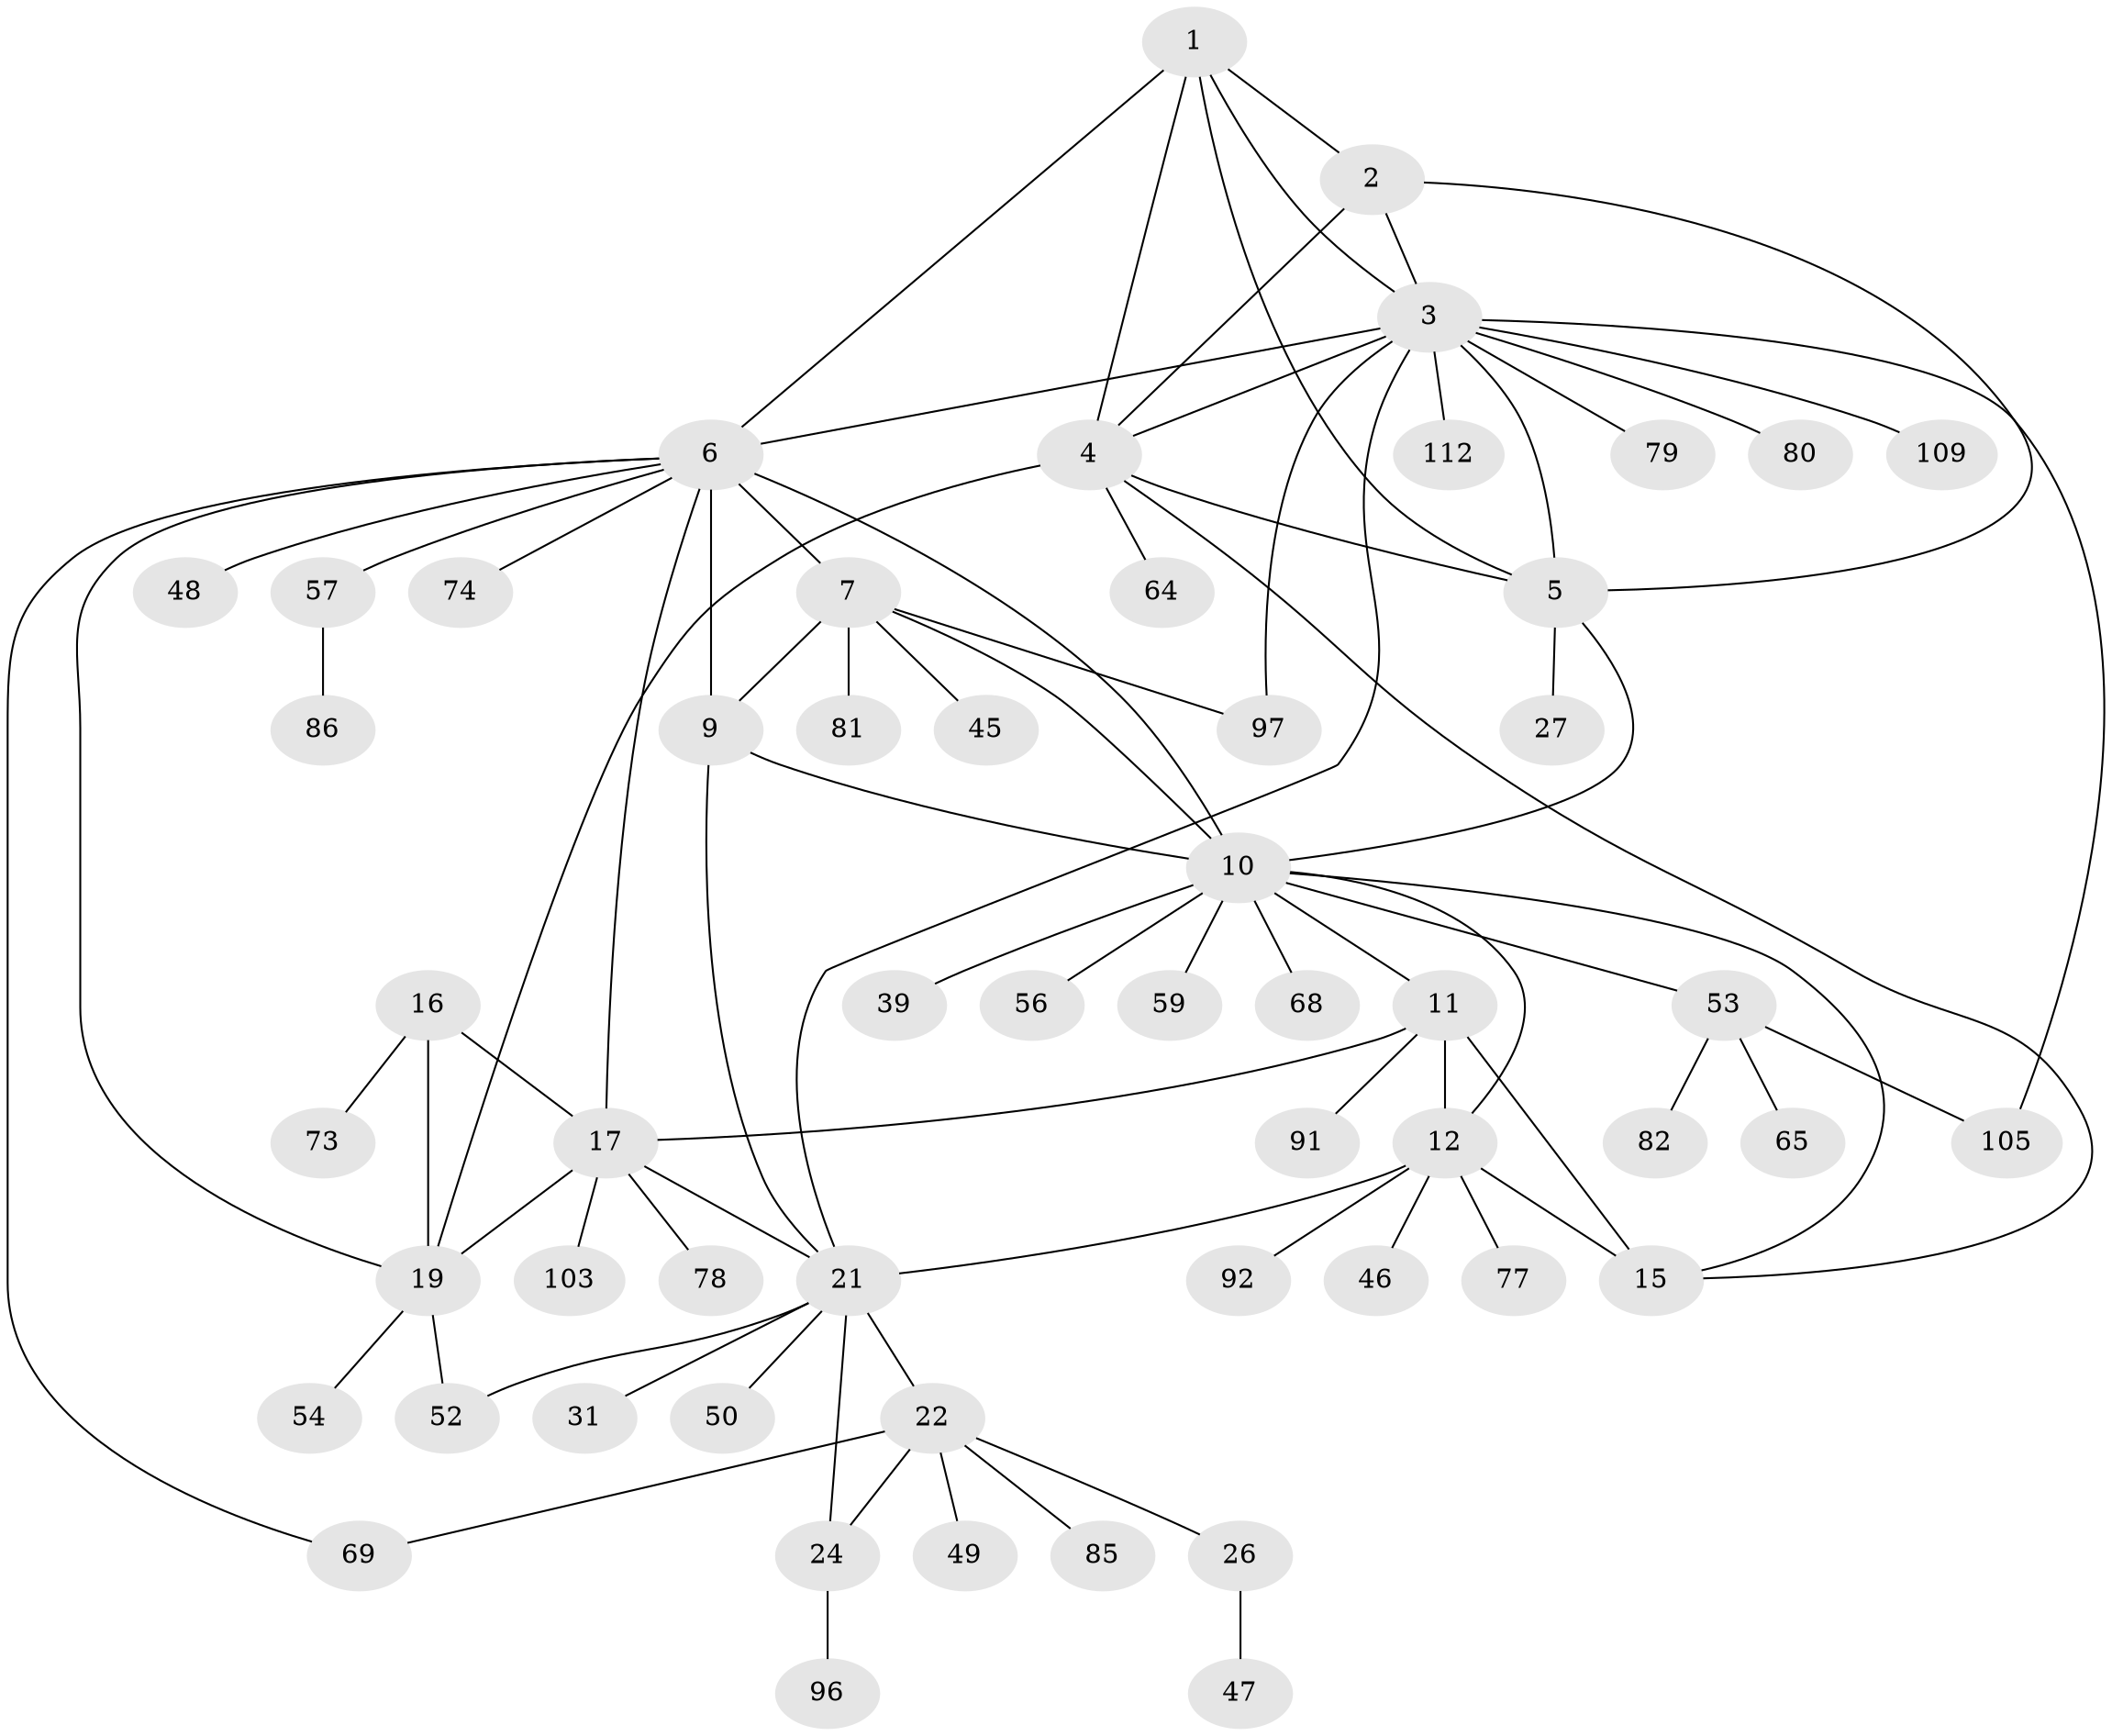 // original degree distribution, {5: 0.03571428571428571, 7: 0.017857142857142856, 12: 0.008928571428571428, 8: 0.07142857142857142, 10: 0.017857142857142856, 6: 0.044642857142857144, 9: 0.017857142857142856, 11: 0.008928571428571428, 2: 0.17857142857142858, 1: 0.5446428571428571, 3: 0.05357142857142857}
// Generated by graph-tools (version 1.1) at 2025/16/03/09/25 04:16:08]
// undirected, 56 vertices, 82 edges
graph export_dot {
graph [start="1"]
  node [color=gray90,style=filled];
  1;
  2 [super="+101+107+43"];
  3 [super="+44+38"];
  4 [super="+90"];
  5 [super="+32+104"];
  6 [super="+35+8+89+76"];
  7 [super="+111"];
  9 [super="+40"];
  10 [super="+62+14"];
  11;
  12 [super="+13+66+34"];
  15 [super="+100"];
  16 [super="+29+106+71"];
  17 [super="+18+41+88"];
  19 [super="+28+20+30"];
  21 [super="+23"];
  22 [super="+55+25+37"];
  24 [super="+63"];
  26;
  27 [super="+84"];
  31;
  39 [super="+42"];
  45;
  46 [super="+51"];
  47 [super="+94"];
  48 [super="+108"];
  49;
  50;
  52;
  53 [super="+61"];
  54 [super="+72+60"];
  56;
  57 [super="+87"];
  59;
  64 [super="+75"];
  65 [super="+83"];
  68;
  69;
  73 [super="+99"];
  74 [super="+93"];
  77;
  78;
  79;
  80;
  81;
  82;
  85;
  86;
  91;
  92;
  96;
  97;
  103;
  105;
  109;
  112;
  1 -- 2;
  1 -- 3;
  1 -- 4;
  1 -- 5;
  1 -- 6;
  2 -- 3;
  2 -- 4;
  2 -- 5;
  3 -- 4;
  3 -- 5;
  3 -- 97;
  3 -- 105;
  3 -- 109;
  3 -- 112;
  3 -- 21;
  3 -- 80;
  3 -- 79;
  3 -- 6;
  4 -- 5;
  4 -- 64;
  4 -- 19;
  4 -- 15;
  5 -- 27;
  5 -- 10;
  6 -- 7 [weight=2];
  6 -- 9 [weight=2];
  6 -- 10 [weight=2];
  6 -- 48;
  6 -- 69;
  6 -- 74;
  6 -- 17;
  6 -- 19;
  6 -- 57;
  7 -- 9;
  7 -- 10;
  7 -- 45;
  7 -- 81;
  7 -- 97;
  9 -- 10;
  9 -- 21;
  10 -- 39;
  10 -- 56;
  10 -- 59;
  10 -- 68;
  10 -- 53;
  10 -- 11;
  10 -- 12 [weight=2];
  10 -- 15;
  11 -- 12 [weight=2];
  11 -- 15;
  11 -- 91;
  11 -- 17;
  12 -- 15 [weight=2];
  12 -- 77;
  12 -- 21;
  12 -- 92;
  12 -- 46;
  16 -- 17 [weight=2];
  16 -- 19 [weight=2];
  16 -- 73;
  17 -- 19 [weight=4];
  17 -- 78;
  17 -- 21;
  17 -- 103;
  19 -- 52;
  19 -- 54;
  21 -- 22 [weight=4];
  21 -- 24 [weight=2];
  21 -- 50;
  21 -- 52;
  21 -- 31;
  22 -- 24 [weight=2];
  22 -- 26;
  22 -- 49;
  22 -- 69;
  22 -- 85;
  24 -- 96;
  26 -- 47;
  53 -- 82;
  53 -- 65;
  53 -- 105;
  57 -- 86;
}
